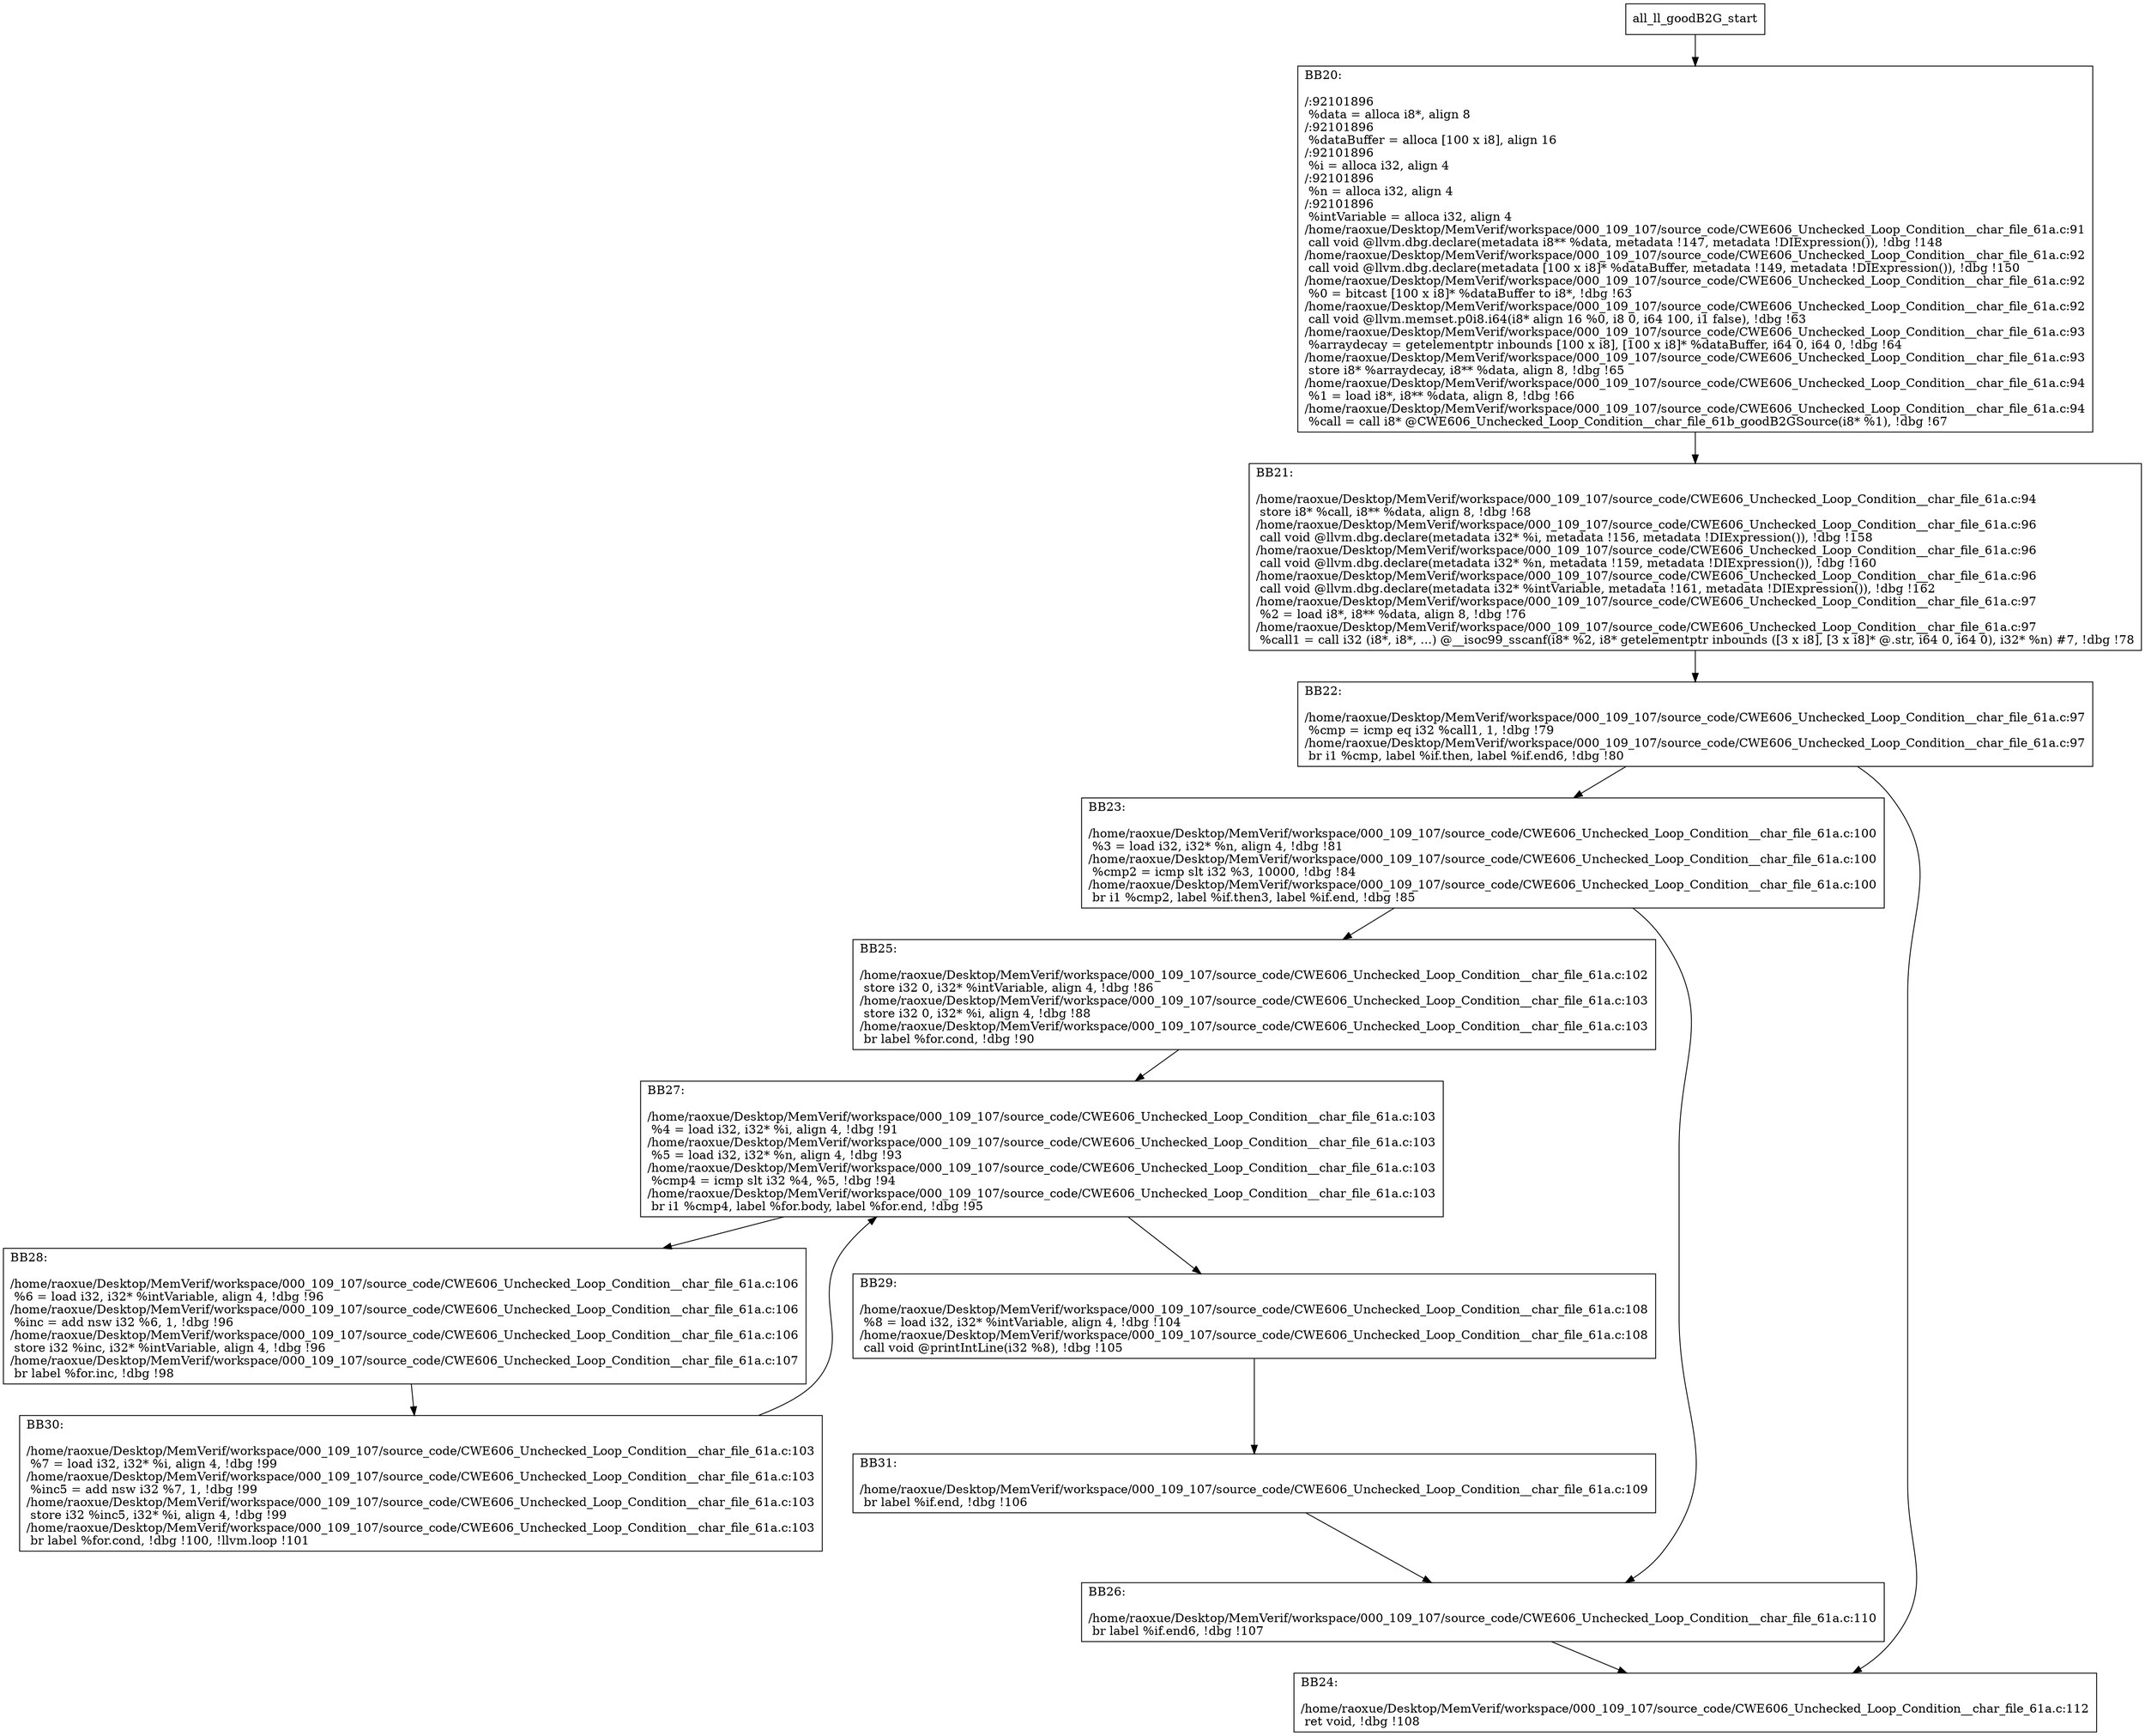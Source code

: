 digraph "CFG for'all_ll_goodB2G' function" {
	BBall_ll_goodB2G_start[shape=record,label="{all_ll_goodB2G_start}"];
	BBall_ll_goodB2G_start-> all_ll_goodB2GBB20;
	all_ll_goodB2GBB20 [shape=record, label="{BB20:\l\l/:92101896\l
  %data = alloca i8*, align 8\l
/:92101896\l
  %dataBuffer = alloca [100 x i8], align 16\l
/:92101896\l
  %i = alloca i32, align 4\l
/:92101896\l
  %n = alloca i32, align 4\l
/:92101896\l
  %intVariable = alloca i32, align 4\l
/home/raoxue/Desktop/MemVerif/workspace/000_109_107/source_code/CWE606_Unchecked_Loop_Condition__char_file_61a.c:91\l
  call void @llvm.dbg.declare(metadata i8** %data, metadata !147, metadata !DIExpression()), !dbg !148\l
/home/raoxue/Desktop/MemVerif/workspace/000_109_107/source_code/CWE606_Unchecked_Loop_Condition__char_file_61a.c:92\l
  call void @llvm.dbg.declare(metadata [100 x i8]* %dataBuffer, metadata !149, metadata !DIExpression()), !dbg !150\l
/home/raoxue/Desktop/MemVerif/workspace/000_109_107/source_code/CWE606_Unchecked_Loop_Condition__char_file_61a.c:92\l
  %0 = bitcast [100 x i8]* %dataBuffer to i8*, !dbg !63\l
/home/raoxue/Desktop/MemVerif/workspace/000_109_107/source_code/CWE606_Unchecked_Loop_Condition__char_file_61a.c:92\l
  call void @llvm.memset.p0i8.i64(i8* align 16 %0, i8 0, i64 100, i1 false), !dbg !63\l
/home/raoxue/Desktop/MemVerif/workspace/000_109_107/source_code/CWE606_Unchecked_Loop_Condition__char_file_61a.c:93\l
  %arraydecay = getelementptr inbounds [100 x i8], [100 x i8]* %dataBuffer, i64 0, i64 0, !dbg !64\l
/home/raoxue/Desktop/MemVerif/workspace/000_109_107/source_code/CWE606_Unchecked_Loop_Condition__char_file_61a.c:93\l
  store i8* %arraydecay, i8** %data, align 8, !dbg !65\l
/home/raoxue/Desktop/MemVerif/workspace/000_109_107/source_code/CWE606_Unchecked_Loop_Condition__char_file_61a.c:94\l
  %1 = load i8*, i8** %data, align 8, !dbg !66\l
/home/raoxue/Desktop/MemVerif/workspace/000_109_107/source_code/CWE606_Unchecked_Loop_Condition__char_file_61a.c:94\l
  %call = call i8* @CWE606_Unchecked_Loop_Condition__char_file_61b_goodB2GSource(i8* %1), !dbg !67\l
}"];
	all_ll_goodB2GBB20-> all_ll_goodB2GBB21;
	all_ll_goodB2GBB21 [shape=record, label="{BB21:\l\l/home/raoxue/Desktop/MemVerif/workspace/000_109_107/source_code/CWE606_Unchecked_Loop_Condition__char_file_61a.c:94\l
  store i8* %call, i8** %data, align 8, !dbg !68\l
/home/raoxue/Desktop/MemVerif/workspace/000_109_107/source_code/CWE606_Unchecked_Loop_Condition__char_file_61a.c:96\l
  call void @llvm.dbg.declare(metadata i32* %i, metadata !156, metadata !DIExpression()), !dbg !158\l
/home/raoxue/Desktop/MemVerif/workspace/000_109_107/source_code/CWE606_Unchecked_Loop_Condition__char_file_61a.c:96\l
  call void @llvm.dbg.declare(metadata i32* %n, metadata !159, metadata !DIExpression()), !dbg !160\l
/home/raoxue/Desktop/MemVerif/workspace/000_109_107/source_code/CWE606_Unchecked_Loop_Condition__char_file_61a.c:96\l
  call void @llvm.dbg.declare(metadata i32* %intVariable, metadata !161, metadata !DIExpression()), !dbg !162\l
/home/raoxue/Desktop/MemVerif/workspace/000_109_107/source_code/CWE606_Unchecked_Loop_Condition__char_file_61a.c:97\l
  %2 = load i8*, i8** %data, align 8, !dbg !76\l
/home/raoxue/Desktop/MemVerif/workspace/000_109_107/source_code/CWE606_Unchecked_Loop_Condition__char_file_61a.c:97\l
  %call1 = call i32 (i8*, i8*, ...) @__isoc99_sscanf(i8* %2, i8* getelementptr inbounds ([3 x i8], [3 x i8]* @.str, i64 0, i64 0), i32* %n) #7, !dbg !78\l
}"];
	all_ll_goodB2GBB21-> all_ll_goodB2GBB22;
	all_ll_goodB2GBB22 [shape=record, label="{BB22:\l\l/home/raoxue/Desktop/MemVerif/workspace/000_109_107/source_code/CWE606_Unchecked_Loop_Condition__char_file_61a.c:97\l
  %cmp = icmp eq i32 %call1, 1, !dbg !79\l
/home/raoxue/Desktop/MemVerif/workspace/000_109_107/source_code/CWE606_Unchecked_Loop_Condition__char_file_61a.c:97\l
  br i1 %cmp, label %if.then, label %if.end6, !dbg !80\l
}"];
	all_ll_goodB2GBB22-> all_ll_goodB2GBB23;
	all_ll_goodB2GBB22-> all_ll_goodB2GBB24;
	all_ll_goodB2GBB23 [shape=record, label="{BB23:\l\l/home/raoxue/Desktop/MemVerif/workspace/000_109_107/source_code/CWE606_Unchecked_Loop_Condition__char_file_61a.c:100\l
  %3 = load i32, i32* %n, align 4, !dbg !81\l
/home/raoxue/Desktop/MemVerif/workspace/000_109_107/source_code/CWE606_Unchecked_Loop_Condition__char_file_61a.c:100\l
  %cmp2 = icmp slt i32 %3, 10000, !dbg !84\l
/home/raoxue/Desktop/MemVerif/workspace/000_109_107/source_code/CWE606_Unchecked_Loop_Condition__char_file_61a.c:100\l
  br i1 %cmp2, label %if.then3, label %if.end, !dbg !85\l
}"];
	all_ll_goodB2GBB23-> all_ll_goodB2GBB25;
	all_ll_goodB2GBB23-> all_ll_goodB2GBB26;
	all_ll_goodB2GBB25 [shape=record, label="{BB25:\l\l/home/raoxue/Desktop/MemVerif/workspace/000_109_107/source_code/CWE606_Unchecked_Loop_Condition__char_file_61a.c:102\l
  store i32 0, i32* %intVariable, align 4, !dbg !86\l
/home/raoxue/Desktop/MemVerif/workspace/000_109_107/source_code/CWE606_Unchecked_Loop_Condition__char_file_61a.c:103\l
  store i32 0, i32* %i, align 4, !dbg !88\l
/home/raoxue/Desktop/MemVerif/workspace/000_109_107/source_code/CWE606_Unchecked_Loop_Condition__char_file_61a.c:103\l
  br label %for.cond, !dbg !90\l
}"];
	all_ll_goodB2GBB25-> all_ll_goodB2GBB27;
	all_ll_goodB2GBB27 [shape=record, label="{BB27:\l\l/home/raoxue/Desktop/MemVerif/workspace/000_109_107/source_code/CWE606_Unchecked_Loop_Condition__char_file_61a.c:103\l
  %4 = load i32, i32* %i, align 4, !dbg !91\l
/home/raoxue/Desktop/MemVerif/workspace/000_109_107/source_code/CWE606_Unchecked_Loop_Condition__char_file_61a.c:103\l
  %5 = load i32, i32* %n, align 4, !dbg !93\l
/home/raoxue/Desktop/MemVerif/workspace/000_109_107/source_code/CWE606_Unchecked_Loop_Condition__char_file_61a.c:103\l
  %cmp4 = icmp slt i32 %4, %5, !dbg !94\l
/home/raoxue/Desktop/MemVerif/workspace/000_109_107/source_code/CWE606_Unchecked_Loop_Condition__char_file_61a.c:103\l
  br i1 %cmp4, label %for.body, label %for.end, !dbg !95\l
}"];
	all_ll_goodB2GBB27-> all_ll_goodB2GBB28;
	all_ll_goodB2GBB27-> all_ll_goodB2GBB29;
	all_ll_goodB2GBB28 [shape=record, label="{BB28:\l\l/home/raoxue/Desktop/MemVerif/workspace/000_109_107/source_code/CWE606_Unchecked_Loop_Condition__char_file_61a.c:106\l
  %6 = load i32, i32* %intVariable, align 4, !dbg !96\l
/home/raoxue/Desktop/MemVerif/workspace/000_109_107/source_code/CWE606_Unchecked_Loop_Condition__char_file_61a.c:106\l
  %inc = add nsw i32 %6, 1, !dbg !96\l
/home/raoxue/Desktop/MemVerif/workspace/000_109_107/source_code/CWE606_Unchecked_Loop_Condition__char_file_61a.c:106\l
  store i32 %inc, i32* %intVariable, align 4, !dbg !96\l
/home/raoxue/Desktop/MemVerif/workspace/000_109_107/source_code/CWE606_Unchecked_Loop_Condition__char_file_61a.c:107\l
  br label %for.inc, !dbg !98\l
}"];
	all_ll_goodB2GBB28-> all_ll_goodB2GBB30;
	all_ll_goodB2GBB30 [shape=record, label="{BB30:\l\l/home/raoxue/Desktop/MemVerif/workspace/000_109_107/source_code/CWE606_Unchecked_Loop_Condition__char_file_61a.c:103\l
  %7 = load i32, i32* %i, align 4, !dbg !99\l
/home/raoxue/Desktop/MemVerif/workspace/000_109_107/source_code/CWE606_Unchecked_Loop_Condition__char_file_61a.c:103\l
  %inc5 = add nsw i32 %7, 1, !dbg !99\l
/home/raoxue/Desktop/MemVerif/workspace/000_109_107/source_code/CWE606_Unchecked_Loop_Condition__char_file_61a.c:103\l
  store i32 %inc5, i32* %i, align 4, !dbg !99\l
/home/raoxue/Desktop/MemVerif/workspace/000_109_107/source_code/CWE606_Unchecked_Loop_Condition__char_file_61a.c:103\l
  br label %for.cond, !dbg !100, !llvm.loop !101\l
}"];
	all_ll_goodB2GBB30-> all_ll_goodB2GBB27;
	all_ll_goodB2GBB29 [shape=record, label="{BB29:\l\l/home/raoxue/Desktop/MemVerif/workspace/000_109_107/source_code/CWE606_Unchecked_Loop_Condition__char_file_61a.c:108\l
  %8 = load i32, i32* %intVariable, align 4, !dbg !104\l
/home/raoxue/Desktop/MemVerif/workspace/000_109_107/source_code/CWE606_Unchecked_Loop_Condition__char_file_61a.c:108\l
  call void @printIntLine(i32 %8), !dbg !105\l
}"];
	all_ll_goodB2GBB29-> all_ll_goodB2GBB31;
	all_ll_goodB2GBB31 [shape=record, label="{BB31:\l\l/home/raoxue/Desktop/MemVerif/workspace/000_109_107/source_code/CWE606_Unchecked_Loop_Condition__char_file_61a.c:109\l
  br label %if.end, !dbg !106\l
}"];
	all_ll_goodB2GBB31-> all_ll_goodB2GBB26;
	all_ll_goodB2GBB26 [shape=record, label="{BB26:\l\l/home/raoxue/Desktop/MemVerif/workspace/000_109_107/source_code/CWE606_Unchecked_Loop_Condition__char_file_61a.c:110\l
  br label %if.end6, !dbg !107\l
}"];
	all_ll_goodB2GBB26-> all_ll_goodB2GBB24;
	all_ll_goodB2GBB24 [shape=record, label="{BB24:\l\l/home/raoxue/Desktop/MemVerif/workspace/000_109_107/source_code/CWE606_Unchecked_Loop_Condition__char_file_61a.c:112\l
  ret void, !dbg !108\l
}"];
}
